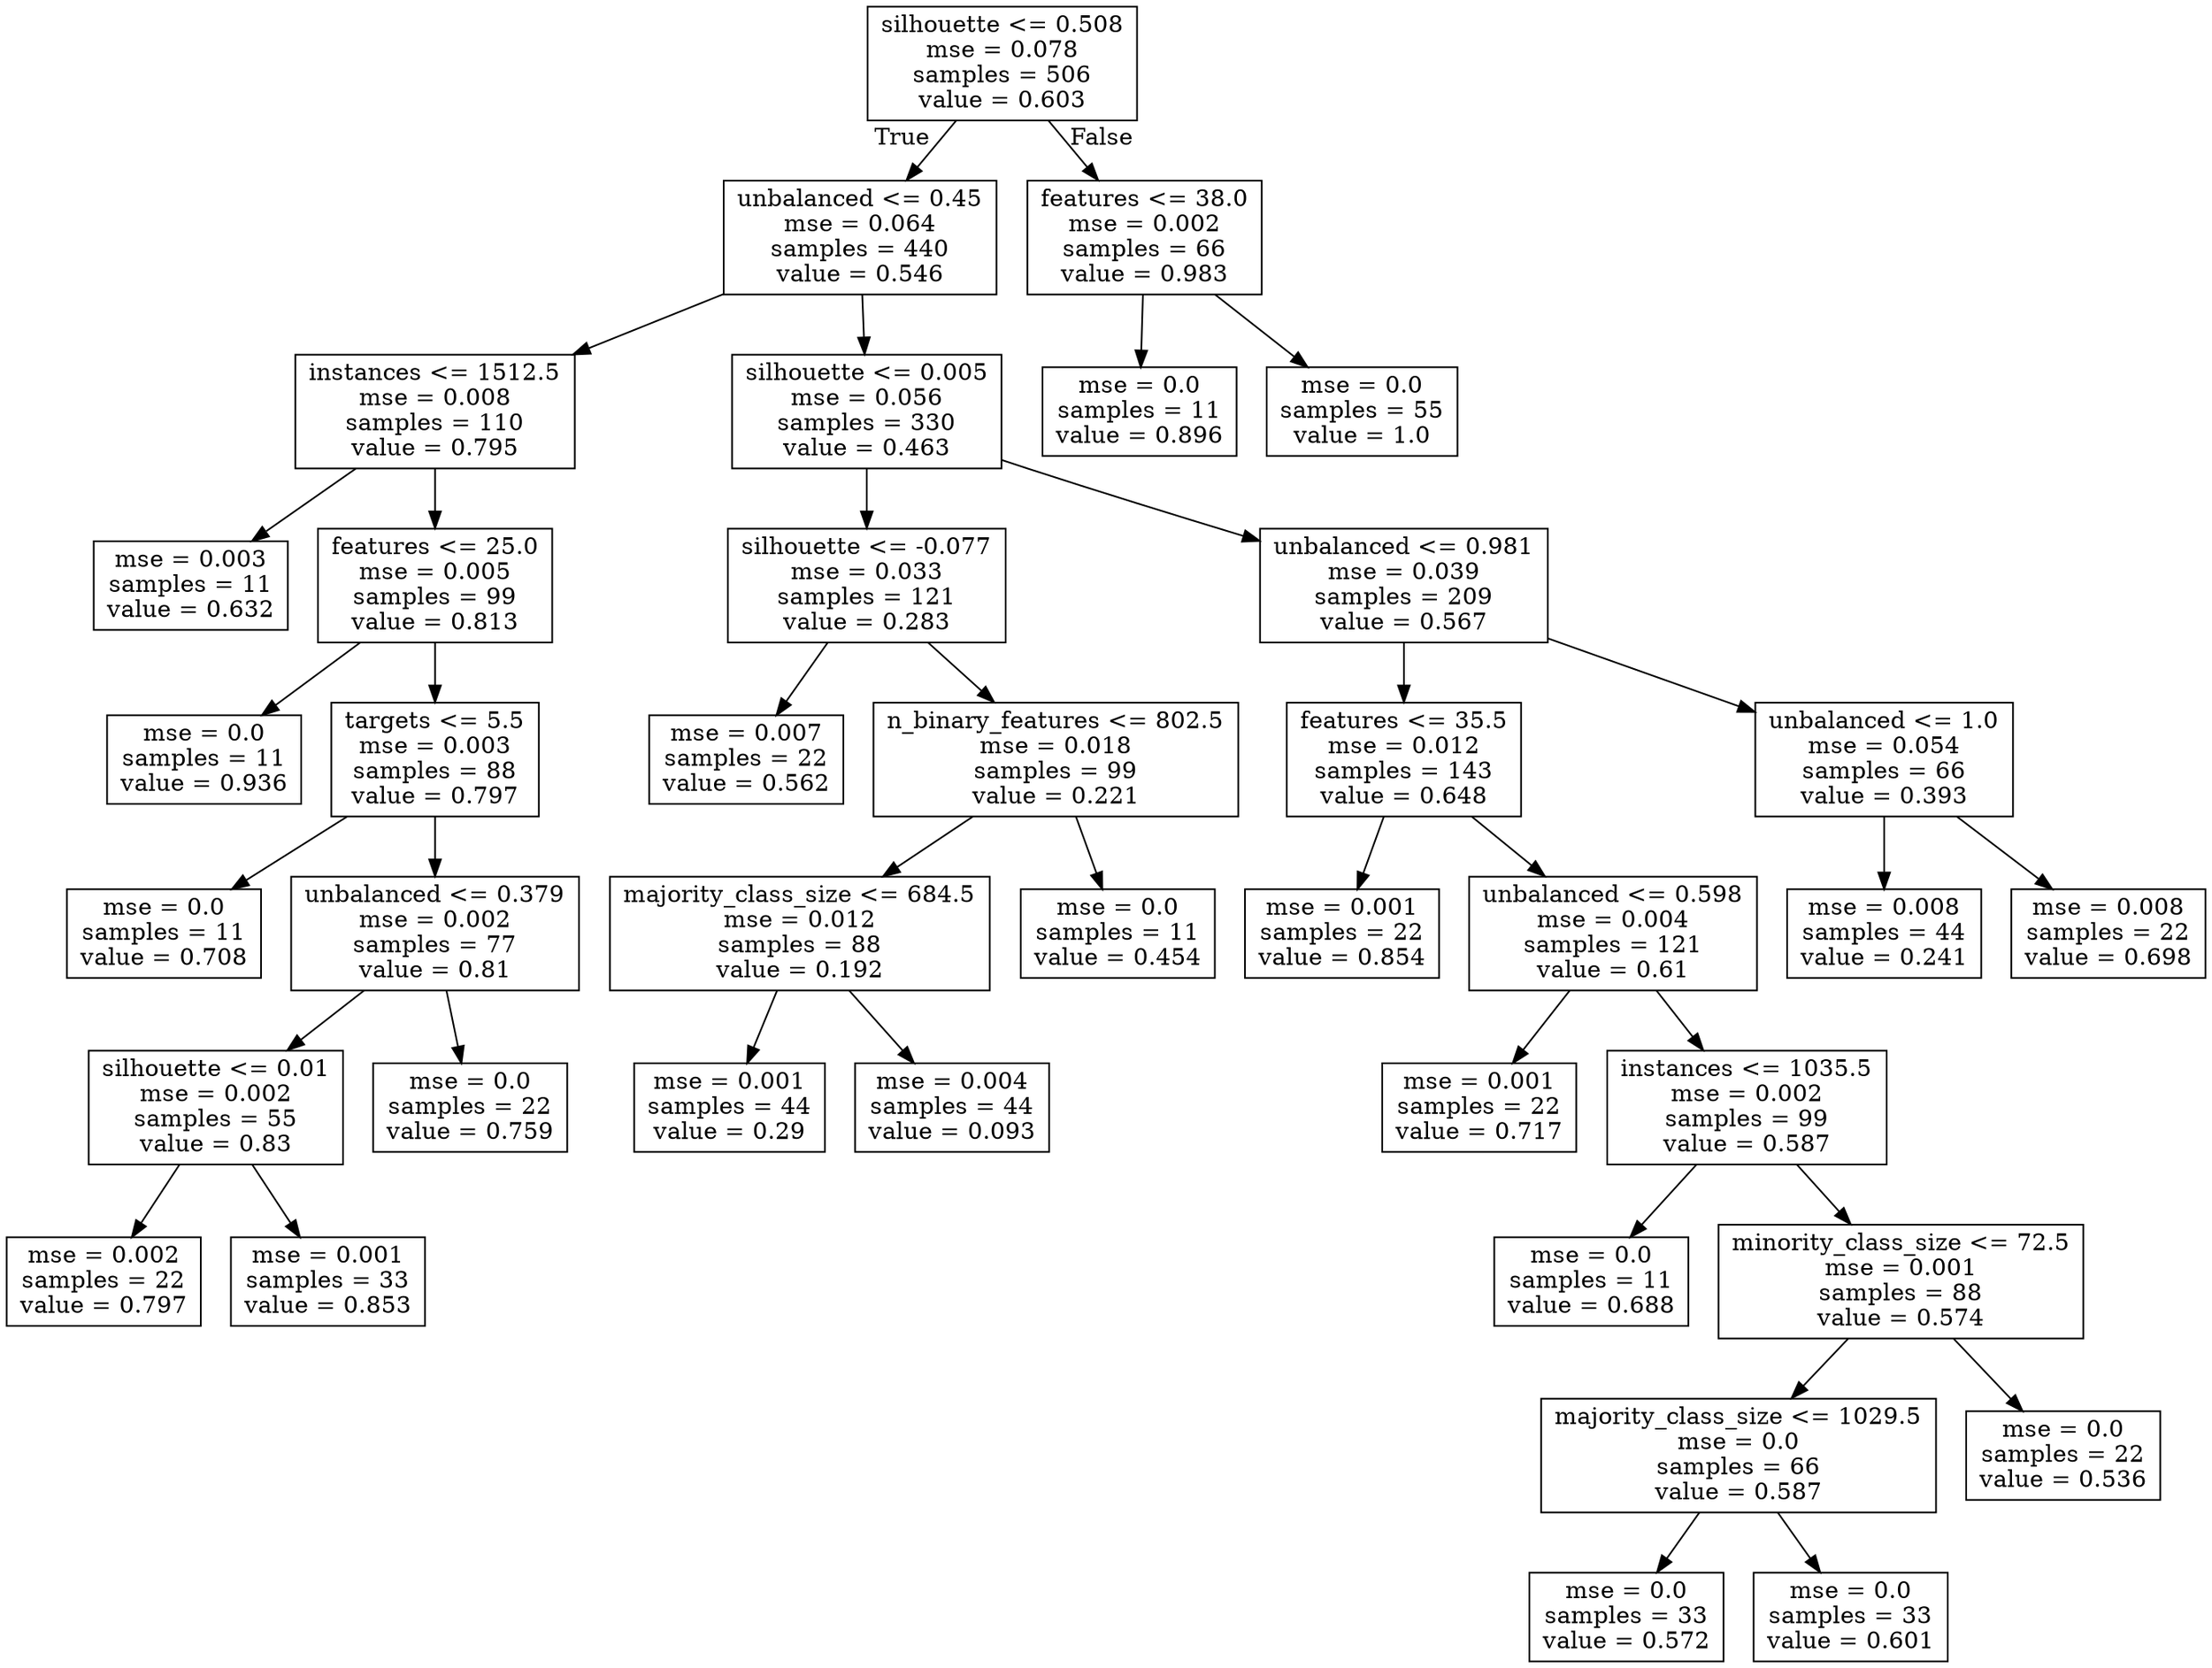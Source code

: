 digraph Tree {
node [shape=box] ;
0 [label="silhouette <= 0.508\nmse = 0.078\nsamples = 506\nvalue = 0.603"] ;
1 [label="unbalanced <= 0.45\nmse = 0.064\nsamples = 440\nvalue = 0.546"] ;
0 -> 1 [labeldistance=2.5, labelangle=45, headlabel="True"] ;
2 [label="instances <= 1512.5\nmse = 0.008\nsamples = 110\nvalue = 0.795"] ;
1 -> 2 ;
3 [label="mse = 0.003\nsamples = 11\nvalue = 0.632"] ;
2 -> 3 ;
4 [label="features <= 25.0\nmse = 0.005\nsamples = 99\nvalue = 0.813"] ;
2 -> 4 ;
5 [label="mse = 0.0\nsamples = 11\nvalue = 0.936"] ;
4 -> 5 ;
6 [label="targets <= 5.5\nmse = 0.003\nsamples = 88\nvalue = 0.797"] ;
4 -> 6 ;
7 [label="mse = 0.0\nsamples = 11\nvalue = 0.708"] ;
6 -> 7 ;
8 [label="unbalanced <= 0.379\nmse = 0.002\nsamples = 77\nvalue = 0.81"] ;
6 -> 8 ;
9 [label="silhouette <= 0.01\nmse = 0.002\nsamples = 55\nvalue = 0.83"] ;
8 -> 9 ;
10 [label="mse = 0.002\nsamples = 22\nvalue = 0.797"] ;
9 -> 10 ;
11 [label="mse = 0.001\nsamples = 33\nvalue = 0.853"] ;
9 -> 11 ;
12 [label="mse = 0.0\nsamples = 22\nvalue = 0.759"] ;
8 -> 12 ;
13 [label="silhouette <= 0.005\nmse = 0.056\nsamples = 330\nvalue = 0.463"] ;
1 -> 13 ;
14 [label="silhouette <= -0.077\nmse = 0.033\nsamples = 121\nvalue = 0.283"] ;
13 -> 14 ;
15 [label="mse = 0.007\nsamples = 22\nvalue = 0.562"] ;
14 -> 15 ;
16 [label="n_binary_features <= 802.5\nmse = 0.018\nsamples = 99\nvalue = 0.221"] ;
14 -> 16 ;
17 [label="majority_class_size <= 684.5\nmse = 0.012\nsamples = 88\nvalue = 0.192"] ;
16 -> 17 ;
18 [label="mse = 0.001\nsamples = 44\nvalue = 0.29"] ;
17 -> 18 ;
19 [label="mse = 0.004\nsamples = 44\nvalue = 0.093"] ;
17 -> 19 ;
20 [label="mse = 0.0\nsamples = 11\nvalue = 0.454"] ;
16 -> 20 ;
21 [label="unbalanced <= 0.981\nmse = 0.039\nsamples = 209\nvalue = 0.567"] ;
13 -> 21 ;
22 [label="features <= 35.5\nmse = 0.012\nsamples = 143\nvalue = 0.648"] ;
21 -> 22 ;
23 [label="mse = 0.001\nsamples = 22\nvalue = 0.854"] ;
22 -> 23 ;
24 [label="unbalanced <= 0.598\nmse = 0.004\nsamples = 121\nvalue = 0.61"] ;
22 -> 24 ;
25 [label="mse = 0.001\nsamples = 22\nvalue = 0.717"] ;
24 -> 25 ;
26 [label="instances <= 1035.5\nmse = 0.002\nsamples = 99\nvalue = 0.587"] ;
24 -> 26 ;
27 [label="mse = 0.0\nsamples = 11\nvalue = 0.688"] ;
26 -> 27 ;
28 [label="minority_class_size <= 72.5\nmse = 0.001\nsamples = 88\nvalue = 0.574"] ;
26 -> 28 ;
29 [label="majority_class_size <= 1029.5\nmse = 0.0\nsamples = 66\nvalue = 0.587"] ;
28 -> 29 ;
30 [label="mse = 0.0\nsamples = 33\nvalue = 0.572"] ;
29 -> 30 ;
31 [label="mse = 0.0\nsamples = 33\nvalue = 0.601"] ;
29 -> 31 ;
32 [label="mse = 0.0\nsamples = 22\nvalue = 0.536"] ;
28 -> 32 ;
33 [label="unbalanced <= 1.0\nmse = 0.054\nsamples = 66\nvalue = 0.393"] ;
21 -> 33 ;
34 [label="mse = 0.008\nsamples = 44\nvalue = 0.241"] ;
33 -> 34 ;
35 [label="mse = 0.008\nsamples = 22\nvalue = 0.698"] ;
33 -> 35 ;
36 [label="features <= 38.0\nmse = 0.002\nsamples = 66\nvalue = 0.983"] ;
0 -> 36 [labeldistance=2.5, labelangle=-45, headlabel="False"] ;
37 [label="mse = 0.0\nsamples = 11\nvalue = 0.896"] ;
36 -> 37 ;
38 [label="mse = 0.0\nsamples = 55\nvalue = 1.0"] ;
36 -> 38 ;
}
